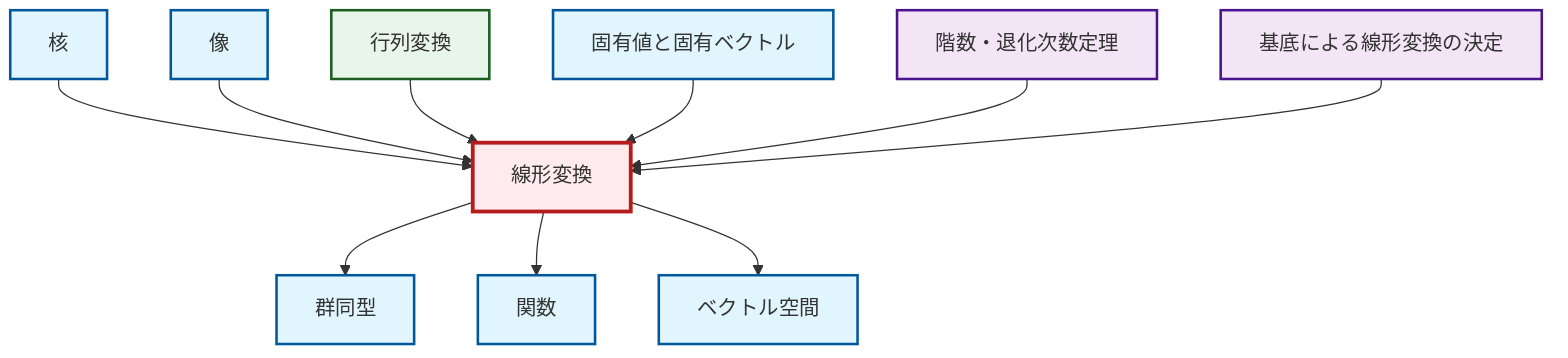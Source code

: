 graph TD
    classDef definition fill:#e1f5fe,stroke:#01579b,stroke-width:2px
    classDef theorem fill:#f3e5f5,stroke:#4a148c,stroke-width:2px
    classDef axiom fill:#fff3e0,stroke:#e65100,stroke-width:2px
    classDef example fill:#e8f5e9,stroke:#1b5e20,stroke-width:2px
    classDef current fill:#ffebee,stroke:#b71c1c,stroke-width:3px
    thm-linear-transformation-basis["基底による線形変換の決定"]:::theorem
    def-kernel["核"]:::definition
    def-isomorphism["群同型"]:::definition
    def-function["関数"]:::definition
    ex-matrix-transformation["行列変換"]:::example
    thm-rank-nullity["階数・退化次数定理"]:::theorem
    def-image["像"]:::definition
    def-eigenvalue-eigenvector["固有値と固有ベクトル"]:::definition
    def-linear-transformation["線形変換"]:::definition
    def-vector-space["ベクトル空間"]:::definition
    def-kernel --> def-linear-transformation
    def-image --> def-linear-transformation
    ex-matrix-transformation --> def-linear-transformation
    def-linear-transformation --> def-isomorphism
    def-linear-transformation --> def-function
    def-eigenvalue-eigenvector --> def-linear-transformation
    thm-rank-nullity --> def-linear-transformation
    def-linear-transformation --> def-vector-space
    thm-linear-transformation-basis --> def-linear-transformation
    class def-linear-transformation current